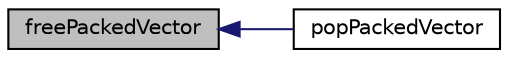 digraph "freePackedVector"
{
  edge [fontname="Helvetica",fontsize="10",labelfontname="Helvetica",labelfontsize="10"];
  node [fontname="Helvetica",fontsize="10",shape=record];
  rankdir="LR";
  Node1072 [label="freePackedVector",height=0.2,width=0.4,color="black", fillcolor="grey75", style="filled", fontcolor="black"];
  Node1072 -> Node1073 [dir="back",color="midnightblue",fontsize="10",style="solid",fontname="Helvetica"];
  Node1073 [label="popPackedVector",height=0.2,width=0.4,color="black", fillcolor="white", style="filled",URL="$d0/da2/lp__utils_8h.html#a736801b756bf1d4ab8b131da288aaf9d"];
}
